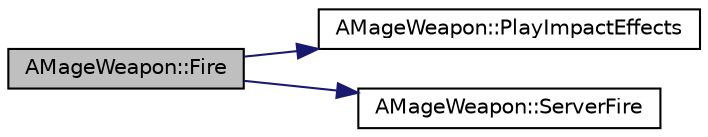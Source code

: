 digraph "AMageWeapon::Fire"
{
 // LATEX_PDF_SIZE
  edge [fontname="Helvetica",fontsize="10",labelfontname="Helvetica",labelfontsize="10"];
  node [fontname="Helvetica",fontsize="10",shape=record];
  rankdir="LR";
  Node1 [label="AMageWeapon::Fire",height=0.2,width=0.4,color="black", fillcolor="grey75", style="filled", fontcolor="black",tooltip=" "];
  Node1 -> Node2 [color="midnightblue",fontsize="10",style="solid",fontname="Helvetica"];
  Node2 [label="AMageWeapon::PlayImpactEffects",height=0.2,width=0.4,color="black", fillcolor="white", style="filled",URL="$class_a_mage_weapon.html#a30142bd5ac1ab66876c5aaac1563d823",tooltip=" "];
  Node1 -> Node3 [color="midnightblue",fontsize="10",style="solid",fontname="Helvetica"];
  Node3 [label="AMageWeapon::ServerFire",height=0.2,width=0.4,color="black", fillcolor="white", style="filled",URL="$class_a_mage_weapon.html#abf38315c1eaf1bfbbb7df89775ee50c9",tooltip=" "];
}
